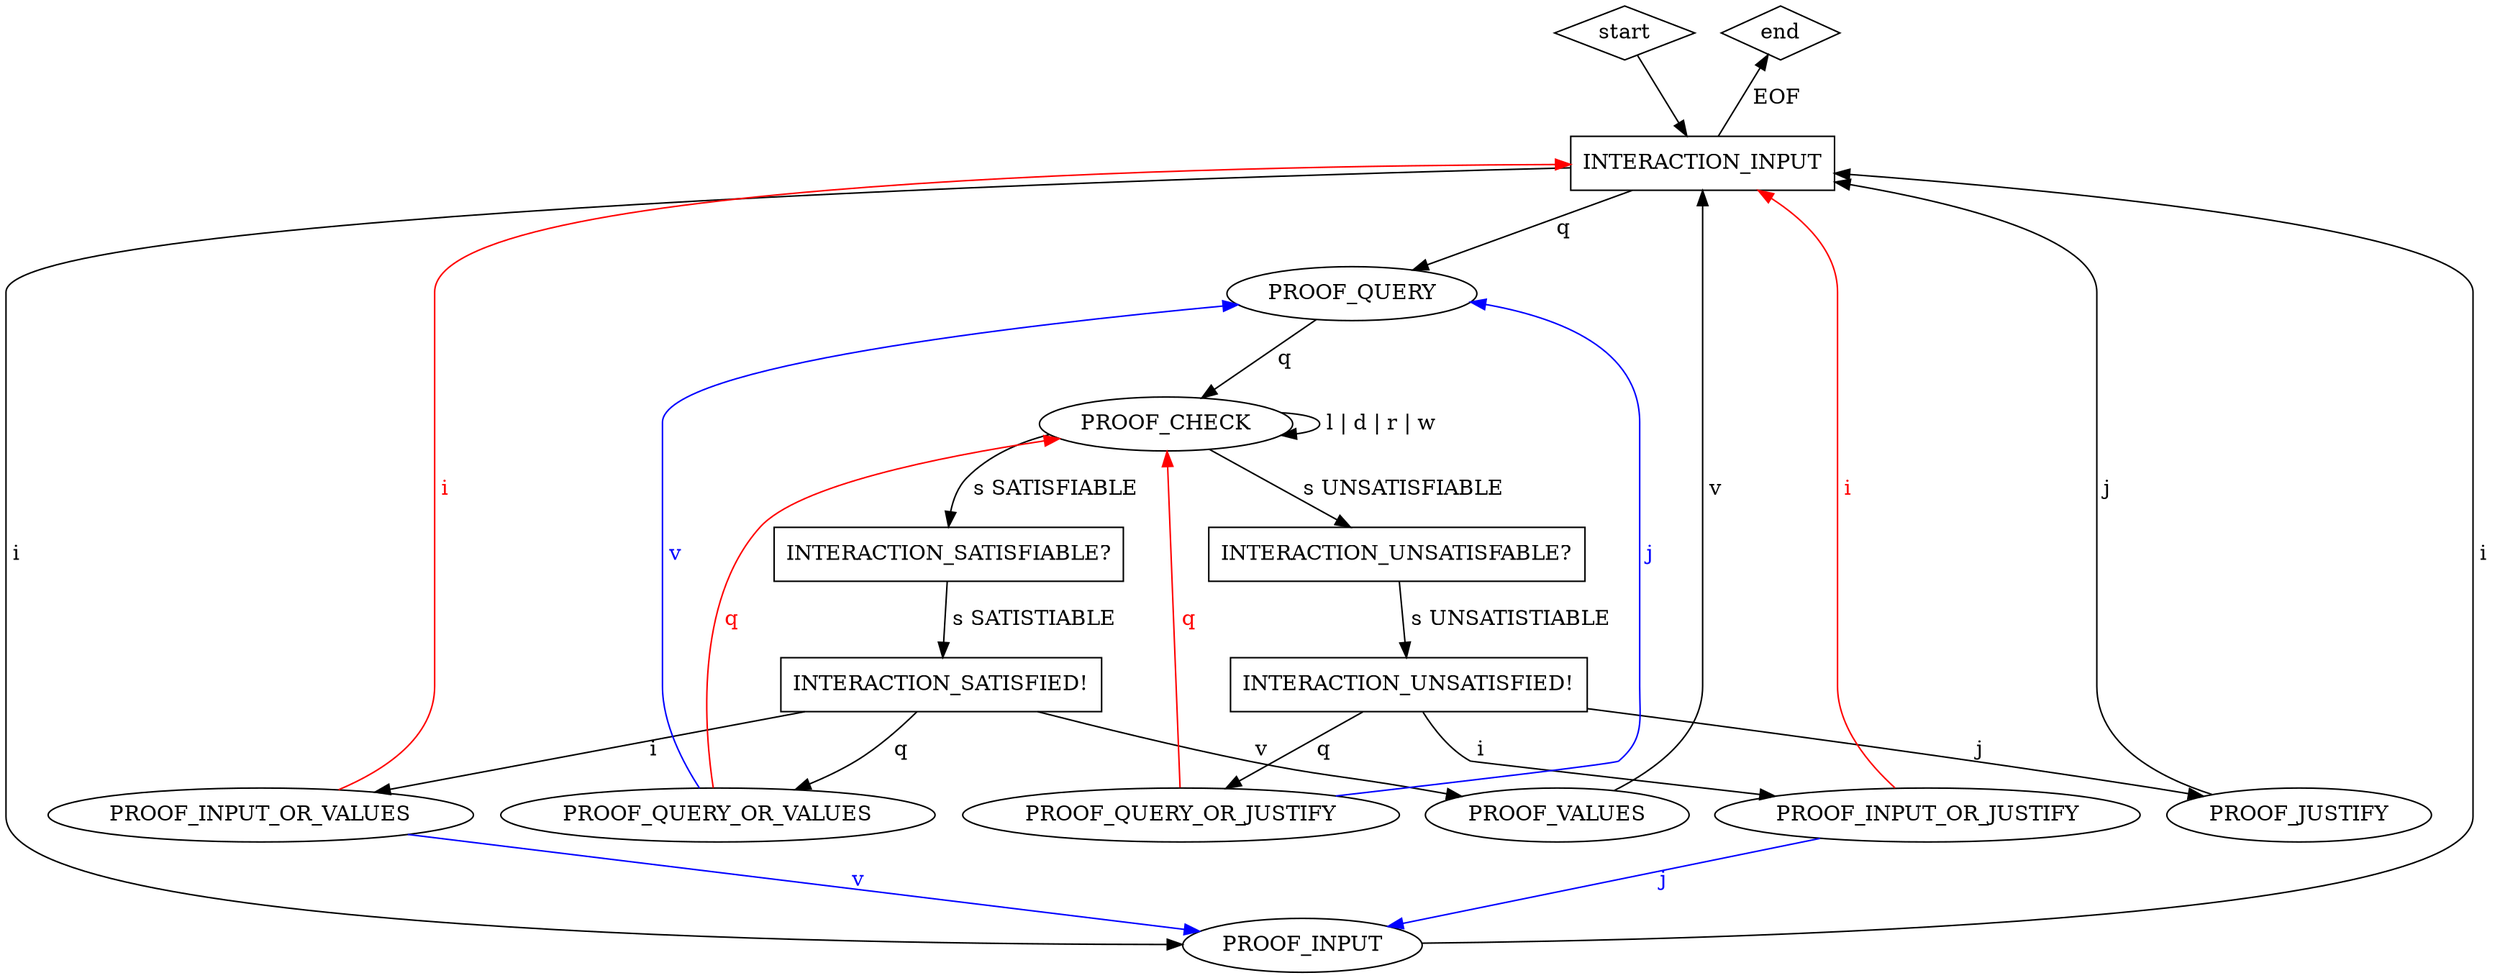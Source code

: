 digraph "idrup-check" {

  start [shape=diamond];
  start -> INTERACTION_INPUT;

  INTERACTION_INPUT [shape=box];
  INTERACTION_INPUT -> PROOF_INPUT [label=" i "];
  INTERACTION_INPUT -> PROOF_QUERY [label=" q "];

  // INTERACTION_INPUT -> end [label=" EOF "];
  // INTERACTION_INPUT -> end [label=" EOF "];
  end -> INTERACTION_INPUT [label=" EOF ",dir=back];

  PROOF_INPUT -> INTERACTION_INPUT [label=" i "];

  PROOF_QUERY -> PROOF_CHECK [label=" q "];
  PROOF_CHECK -> PROOF_CHECK [label=" l | d | r | w "];
  PROOF_CHECK -> INTERACTION_SATISFIABLE [label=" s SATISFIABLE "];
  PROOF_CHECK -> INTERACTION_UNSATISFABLE [label=" s UNSATISFIABLE "];

  INTERACTION_UNSATISFABLE [shape="box",label="INTERACTION_UNSATISFABLE?"];
  INTERACTION_UNSATISFABLE -> INTERACTION_UNSATISFIED [label=" s UNSATISTIABLE "];

  INTERACTION_SATISFIABLE [shape="box",label="INTERACTION_SATISFIABLE?"];
  INTERACTION_SATISFIABLE -> INTERACTION_SATISFIED [label=" s SATISTIABLE "];

  INTERACTION_SATISFIED [shape=box,label="INTERACTION_SATISFIED!"];
  INTERACTION_SATISFIED -> PROOF_VALUES [label=" v "];
  INTERACTION_SATISFIED -> PROOF_INPUT_OR_VALUES [label=" i "];
  INTERACTION_SATISFIED -> PROOF_QUERY_OR_VALUES [label=" q "];

  INTERACTION_UNSATISFIED [shape=box,label="INTERACTION_UNSATISFIED!"];
  INTERACTION_UNSATISFIED -> PROOF_JUSTIFY [label=" j "];
  INTERACTION_UNSATISFIED -> PROOF_INPUT_OR_JUSTIFY [label=" i "];
  INTERACTION_UNSATISFIED -> PROOF_QUERY_OR_JUSTIFY [label=" q "];

  PROOF_VALUES -> INTERACTION_INPUT [label=" v"];
  PROOF_JUSTIFY -> INTERACTION_INPUT [label=" j "];

  PROOF_INPUT_OR_VALUES -> INTERACTION_INPUT [label=" i ",color=red,fontcolor=red];
  PROOF_INPUT_OR_VALUES -> PROOF_INPUT [label=" v ", color=blue,fontcolor=blue];

  PROOF_QUERY_OR_VALUES -> PROOF_QUERY [label=" v ",color=blue,fontcolor=blue];
  PROOF_QUERY_OR_VALUES -> PROOF_CHECK [label=" q ",color=red,fontcolor=red];

  PROOF_QUERY_OR_JUSTIFY -> PROOF_QUERY [label=" j ",color=blue,fontcolor=blue];
  PROOF_QUERY_OR_JUSTIFY -> PROOF_CHECK [label=" q ",color=red,fontcolor=red];

  PROOF_INPUT_OR_JUSTIFY -> PROOF_INPUT [label=" j ",color=blue,fontcolor=blue];
  PROOF_INPUT_OR_JUSTIFY -> INTERACTION_INPUT [label=" i ",color=red,fontcolor=red];

  end [shape=diamond];
}
